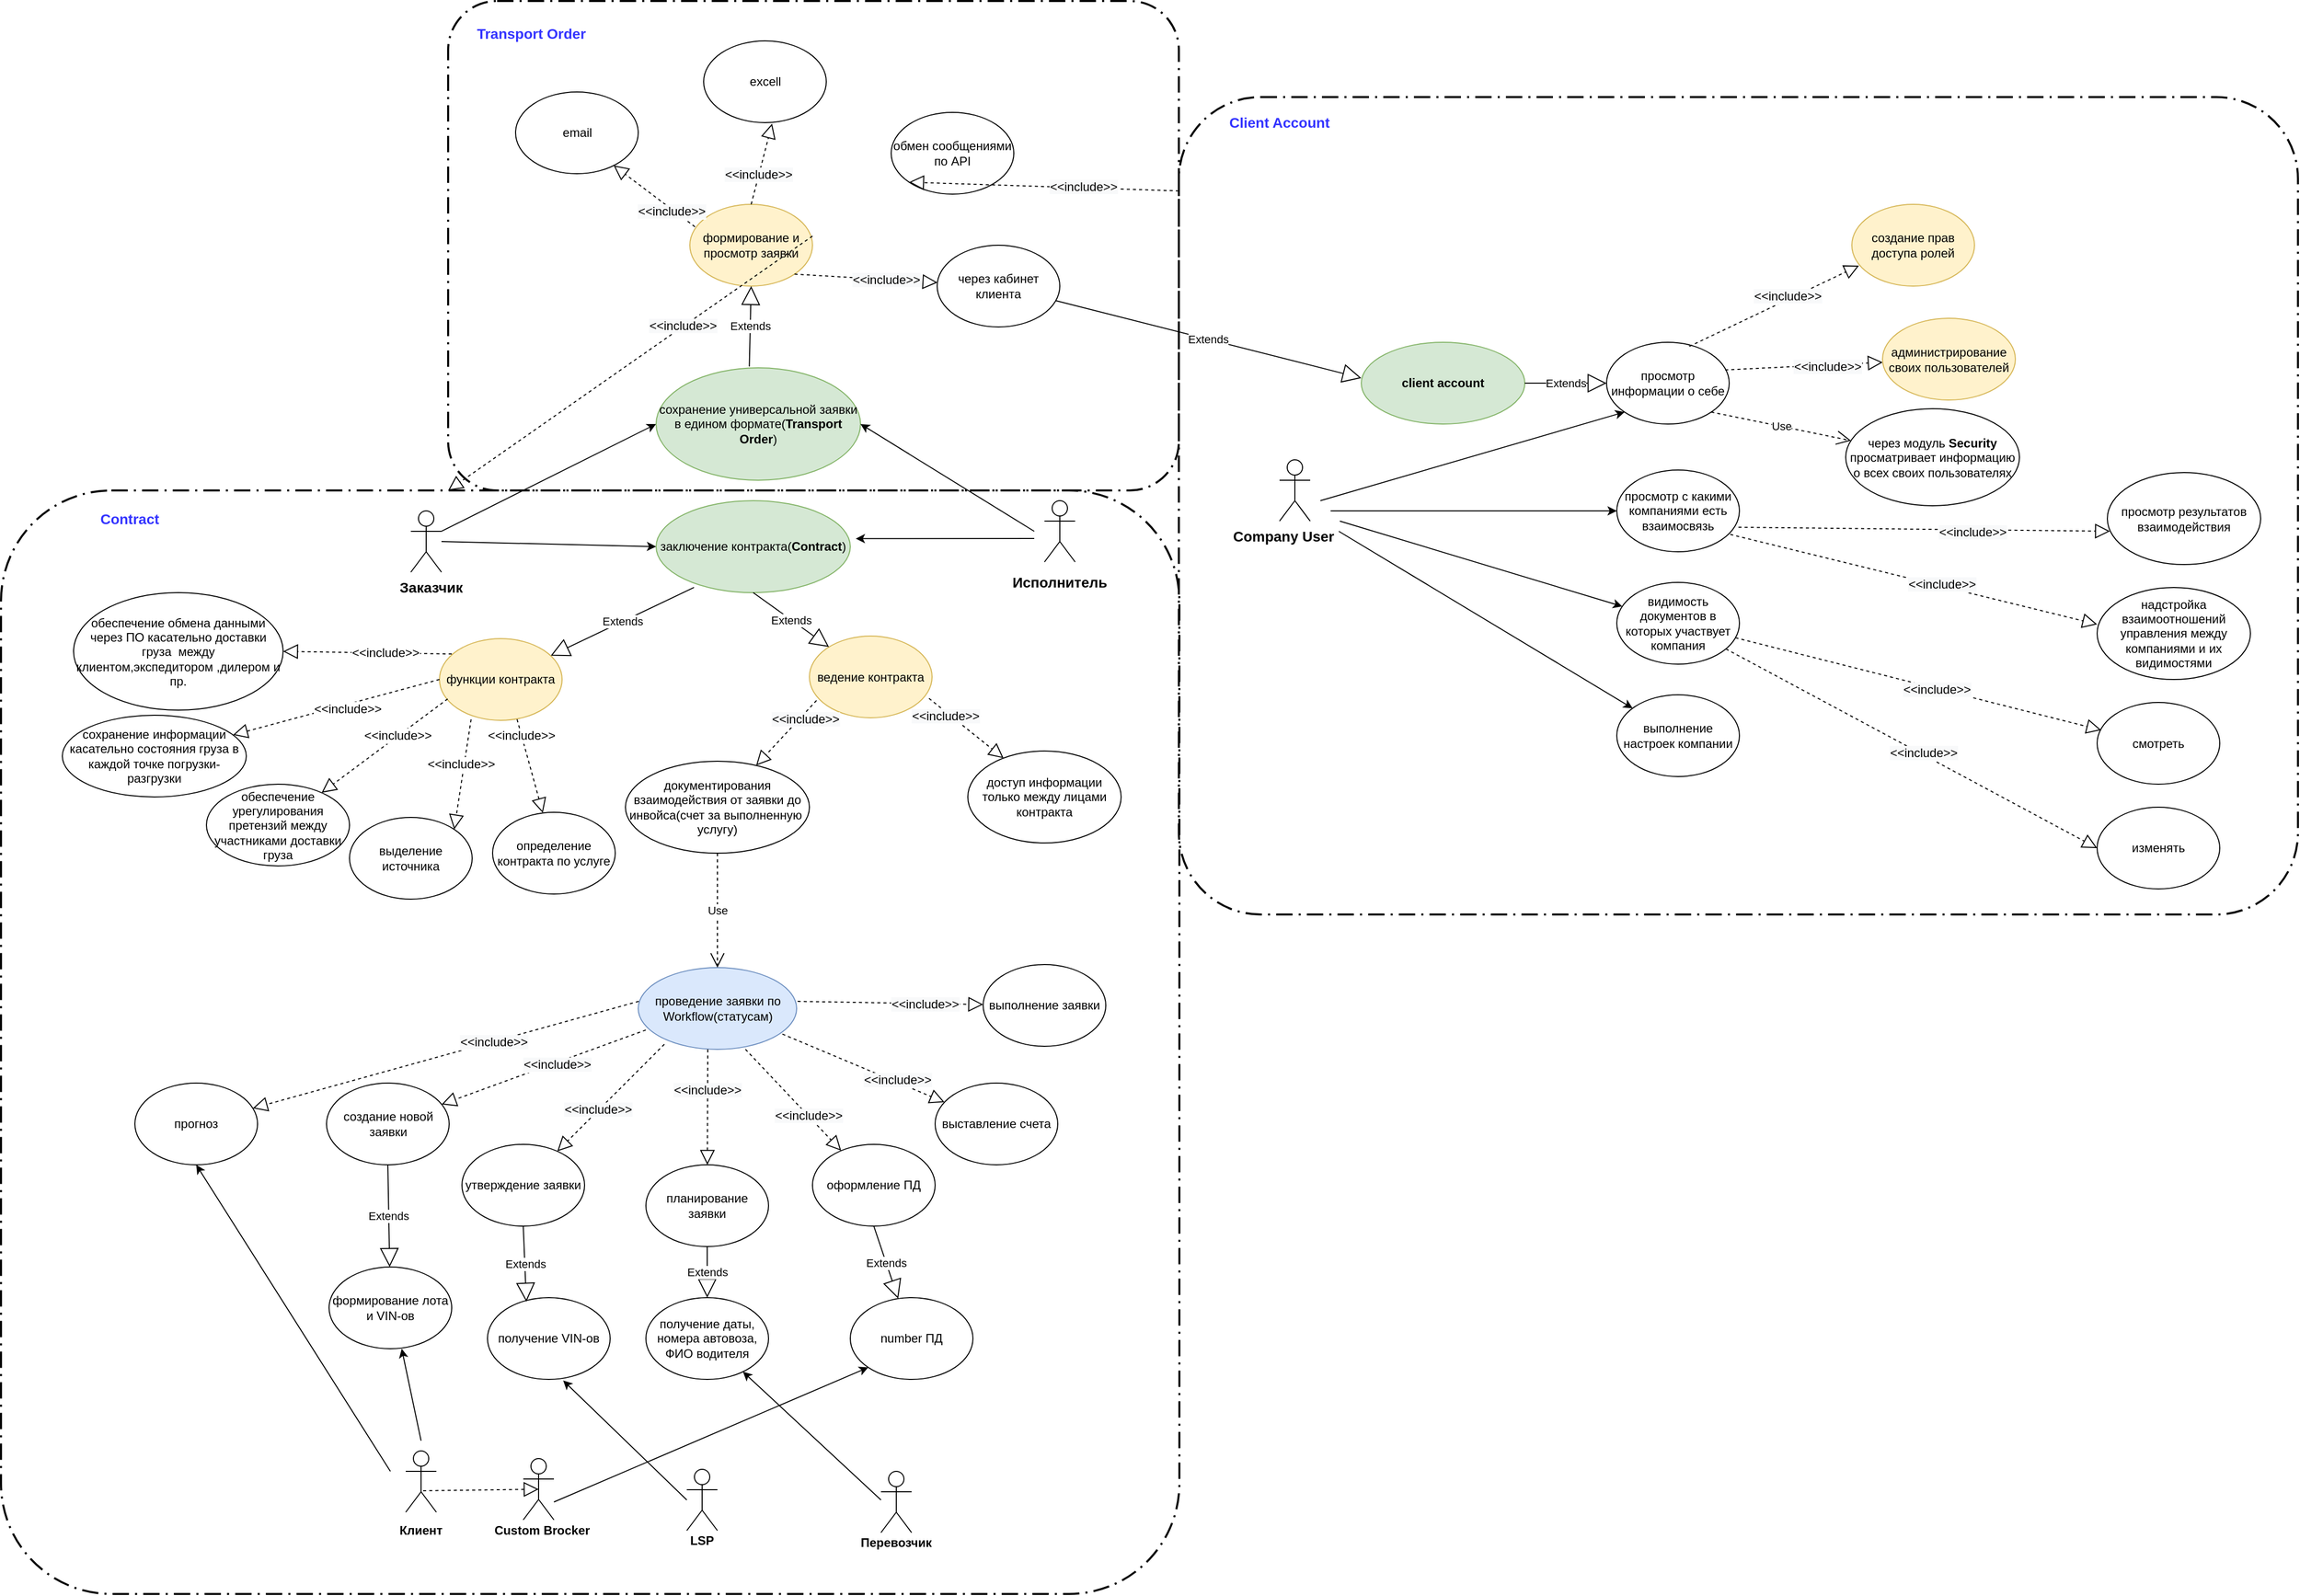 <mxfile pages="1" version="11.2.8" type="github"><diagram id="C6Fg2NXUSFVUygiS9ZsN" name="Page-1"><mxGraphModel dx="2249" dy="1963" grid="1" gridSize="10" guides="1" tooltips="1" connect="1" arrows="1" fold="1" page="1" pageScale="1" pageWidth="827" pageHeight="1169" math="0" shadow="0"><root><mxCell id="0"/><mxCell id="1" parent="0"/><mxCell id="0U8aigHpky5K89LQjDXN-1" value="Actor" style="shape=umlActor;verticalLabelPosition=bottom;labelBackgroundColor=#ffffff;verticalAlign=top;html=1;outlineConnect=0;noLabel=1;" parent="1" vertex="1"><mxGeometry x="80" y="140" width="30" height="60" as="geometry"/></mxCell><mxCell id="0U8aigHpky5K89LQjDXN-2" value="Actor" style="shape=umlActor;verticalLabelPosition=bottom;labelBackgroundColor=#ffffff;verticalAlign=top;html=1;outlineConnect=0;noLabel=1;" parent="1" vertex="1"><mxGeometry x="700" y="130" width="30" height="60" as="geometry"/></mxCell><mxCell id="0U8aigHpky5K89LQjDXN-4" value="&lt;b&gt;&lt;font style=&quot;font-size: 14px&quot;&gt;Заказчик&lt;/font&gt;&lt;/b&gt;" style="text;html=1;strokeColor=none;fillColor=none;align=center;verticalAlign=middle;whiteSpace=wrap;rounded=0;" parent="1" vertex="1"><mxGeometry x="80" y="205" width="40" height="20" as="geometry"/></mxCell><mxCell id="0U8aigHpky5K89LQjDXN-5" value="&lt;font style=&quot;font-size: 14px&quot;&gt;&lt;b&gt;Исполнитель&lt;/b&gt;&lt;/font&gt;" style="text;html=1;strokeColor=none;fillColor=none;align=center;verticalAlign=middle;whiteSpace=wrap;rounded=0;" parent="1" vertex="1"><mxGeometry x="695" y="200" width="40" height="20" as="geometry"/></mxCell><mxCell id="0U8aigHpky5K89LQjDXN-6" value="заключение контракта(&lt;b&gt;Contract&lt;/b&gt;)" style="ellipse;whiteSpace=wrap;html=1;fillColor=#d5e8d4;strokeColor=#82b366;" parent="1" vertex="1"><mxGeometry x="320" y="130" width="190" height="90" as="geometry"/></mxCell><mxCell id="0U8aigHpky5K89LQjDXN-7" value="" style="endArrow=classic;html=1;entryX=0;entryY=0.5;entryDx=0;entryDy=0;" parent="1" target="0U8aigHpky5K89LQjDXN-6" edge="1"><mxGeometry width="50" height="50" relative="1" as="geometry"><mxPoint x="110" y="170" as="sourcePoint"/><mxPoint x="290" y="150" as="targetPoint"/></mxGeometry></mxCell><mxCell id="0U8aigHpky5K89LQjDXN-8" value="" style="endArrow=classic;html=1;entryX=1.028;entryY=0.413;entryDx=0;entryDy=0;entryPerimeter=0;" parent="1" target="0U8aigHpky5K89LQjDXN-6" edge="1"><mxGeometry width="50" height="50" relative="1" as="geometry"><mxPoint x="690" y="167" as="sourcePoint"/><mxPoint x="580" y="140" as="targetPoint"/></mxGeometry></mxCell><mxCell id="0U8aigHpky5K89LQjDXN-9" value="ведение контракта" style="ellipse;whiteSpace=wrap;html=1;fillColor=#fff2cc;strokeColor=#d6b656;" parent="1" vertex="1"><mxGeometry x="470" y="262.5" width="120" height="80" as="geometry"/></mxCell><mxCell id="0U8aigHpky5K89LQjDXN-11" value="документирования взаимодействия от заявки до инвойса(счет за выполненную&amp;nbsp; услугу)" style="ellipse;whiteSpace=wrap;html=1;" parent="1" vertex="1"><mxGeometry x="290" y="385" width="180" height="90" as="geometry"/></mxCell><mxCell id="0U8aigHpky5K89LQjDXN-14" value="доступ информации только между лицами контракта" style="ellipse;whiteSpace=wrap;html=1;" parent="1" vertex="1"><mxGeometry x="625" y="375" width="150" height="90" as="geometry"/></mxCell><mxCell id="0U8aigHpky5K89LQjDXN-16" value="" style="endArrow=classic;html=1;exitX=1;exitY=0.333;exitDx=0;exitDy=0;exitPerimeter=0;entryX=0;entryY=0.5;entryDx=0;entryDy=0;" parent="1" source="0U8aigHpky5K89LQjDXN-1" target="0U8aigHpky5K89LQjDXN-17" edge="1"><mxGeometry width="50" height="50" relative="1" as="geometry"><mxPoint x="230" y="100" as="sourcePoint"/><mxPoint x="280" y="50" as="targetPoint"/></mxGeometry></mxCell><mxCell id="0U8aigHpky5K89LQjDXN-17" value="сохранение универсальной заявки в едином формате(&lt;b&gt;Transport Order&lt;/b&gt;)" style="ellipse;whiteSpace=wrap;html=1;fillColor=#d5e8d4;strokeColor=#82b366;" parent="1" vertex="1"><mxGeometry x="320" width="200" height="110" as="geometry"/></mxCell><mxCell id="0U8aigHpky5K89LQjDXN-19" value="" style="endArrow=classic;html=1;entryX=1;entryY=0.5;entryDx=0;entryDy=0;" parent="1" target="0U8aigHpky5K89LQjDXN-17" edge="1"><mxGeometry width="50" height="50" relative="1" as="geometry"><mxPoint x="690" y="160" as="sourcePoint"/><mxPoint x="510" y="80" as="targetPoint"/></mxGeometry></mxCell><mxCell id="0U8aigHpky5K89LQjDXN-21" value="формирование и просмотр заявки" style="ellipse;whiteSpace=wrap;html=1;fillColor=#fff2cc;strokeColor=#d6b656;" parent="1" vertex="1"><mxGeometry x="353" y="-160" width="120" height="80" as="geometry"/></mxCell><mxCell id="0U8aigHpky5K89LQjDXN-25" value="email" style="ellipse;whiteSpace=wrap;html=1;" parent="1" vertex="1"><mxGeometry x="182.5" y="-270" width="120" height="80" as="geometry"/></mxCell><mxCell id="0U8aigHpky5K89LQjDXN-26" value="excell" style="ellipse;whiteSpace=wrap;html=1;" parent="1" vertex="1"><mxGeometry x="366.5" y="-320" width="120" height="80" as="geometry"/></mxCell><mxCell id="0U8aigHpky5K89LQjDXN-27" value="обмен сообщениями по API" style="ellipse;whiteSpace=wrap;html=1;" parent="1" vertex="1"><mxGeometry x="550" y="-250" width="120" height="80" as="geometry"/></mxCell><mxCell id="0U8aigHpky5K89LQjDXN-48" value="&lt;span style=&quot;white-space: normal&quot;&gt;проведение заявки по Workflow(статусам)&lt;/span&gt;" style="ellipse;whiteSpace=wrap;html=1;fillColor=#dae8fc;strokeColor=#6c8ebf;" parent="1" vertex="1"><mxGeometry x="302.5" y="587" width="155" height="80" as="geometry"/></mxCell><mxCell id="0U8aigHpky5K89LQjDXN-61" value="Use" style="endArrow=open;endSize=12;dashed=1;html=1;exitX=0.5;exitY=1;exitDx=0;exitDy=0;entryX=0.5;entryY=0;entryDx=0;entryDy=0;" parent="1" source="0U8aigHpky5K89LQjDXN-11" target="0U8aigHpky5K89LQjDXN-48" edge="1"><mxGeometry width="160" relative="1" as="geometry"><mxPoint x="390" y="690" as="sourcePoint"/><mxPoint x="210" y="510" as="targetPoint"/></mxGeometry></mxCell><mxCell id="0U8aigHpky5K89LQjDXN-69" value="" style="endArrow=block;dashed=1;endFill=0;endSize=12;html=1;exitX=0.975;exitY=0.763;exitDx=0;exitDy=0;exitPerimeter=0;entryX=0.233;entryY=0.078;entryDx=0;entryDy=0;entryPerimeter=0;" parent="1" source="0U8aigHpky5K89LQjDXN-9" target="0U8aigHpky5K89LQjDXN-14" edge="1"><mxGeometry width="160" relative="1" as="geometry"><mxPoint x="450" y="370" as="sourcePoint"/><mxPoint x="550" y="380" as="targetPoint"/></mxGeometry></mxCell><mxCell id="z-uy9F7fZHCqg_2--dIz-50" value="&lt;span style=&quot;color: rgb(0 , 0 , 0) ; white-space: normal ; background-color: rgb(248 , 249 , 250)&quot;&gt;&amp;lt;&amp;lt;include&amp;gt;&amp;gt;&lt;/span&gt;" style="text;html=1;resizable=0;points=[];align=center;verticalAlign=middle;labelBackgroundColor=#ffffff;fontColor=#3333FF;" parent="0U8aigHpky5K89LQjDXN-69" vertex="1" connectable="0"><mxGeometry x="-0.51" y="-4" relative="1" as="geometry"><mxPoint as="offset"/></mxGeometry></mxCell><mxCell id="0U8aigHpky5K89LQjDXN-71" value="" style="endArrow=block;dashed=1;endFill=0;endSize=12;html=1;exitX=0.058;exitY=0.788;exitDx=0;exitDy=0;exitPerimeter=0;" parent="1" source="0U8aigHpky5K89LQjDXN-9" target="0U8aigHpky5K89LQjDXN-11" edge="1"><mxGeometry width="160" relative="1" as="geometry"><mxPoint x="230" y="340" as="sourcePoint"/><mxPoint x="390" y="340" as="targetPoint"/></mxGeometry></mxCell><mxCell id="z-uy9F7fZHCqg_2--dIz-56" value="&lt;span style=&quot;color: rgb(0 , 0 , 0) ; white-space: normal ; background-color: rgb(248 , 249 , 250)&quot;&gt;&amp;lt;&amp;lt;include&amp;gt;&amp;gt;&lt;/span&gt;" style="text;html=1;resizable=0;points=[];align=center;verticalAlign=middle;labelBackgroundColor=#ffffff;fontColor=#3333FF;" parent="0U8aigHpky5K89LQjDXN-71" vertex="1" connectable="0"><mxGeometry x="-0.524" relative="1" as="geometry"><mxPoint x="2.5" y="3" as="offset"/></mxGeometry></mxCell><mxCell id="0U8aigHpky5K89LQjDXN-75" value="Extends" style="endArrow=block;endSize=16;endFill=0;html=1;exitX=0.456;exitY=-0.012;exitDx=0;exitDy=0;exitPerimeter=0;entryX=0.5;entryY=1;entryDx=0;entryDy=0;" parent="1" source="0U8aigHpky5K89LQjDXN-17" target="0U8aigHpky5K89LQjDXN-21" edge="1"><mxGeometry width="160" relative="1" as="geometry"><mxPoint x="430" y="-20" as="sourcePoint"/><mxPoint x="590" y="-20" as="targetPoint"/></mxGeometry></mxCell><mxCell id="0U8aigHpky5K89LQjDXN-76" value="Extends" style="endArrow=block;endSize=16;endFill=0;html=1;exitX=0.5;exitY=1;exitDx=0;exitDy=0;" parent="1" source="0U8aigHpky5K89LQjDXN-6" target="0U8aigHpky5K89LQjDXN-9" edge="1"><mxGeometry width="160" relative="1" as="geometry"><mxPoint x="480" y="250" as="sourcePoint"/><mxPoint x="640" y="250" as="targetPoint"/></mxGeometry></mxCell><mxCell id="0U8aigHpky5K89LQjDXN-77" value="" style="endArrow=block;dashed=1;endFill=0;endSize=12;html=1;exitX=1;exitY=0.388;exitDx=0;exitDy=0;exitPerimeter=0;entryX=0;entryY=1;entryDx=0;entryDy=0;" parent="1" source="EOPdCmbUBt__XyWSiRzv-1" target="0U8aigHpky5K89LQjDXN-27" edge="1"><mxGeometry width="160" relative="1" as="geometry"><mxPoint x="550" y="-80" as="sourcePoint"/><mxPoint x="710" y="-80" as="targetPoint"/></mxGeometry></mxCell><mxCell id="z-uy9F7fZHCqg_2--dIz-48" value="&lt;span style=&quot;color: rgb(0 , 0 , 0) ; white-space: normal ; background-color: rgb(248 , 249 , 250)&quot;&gt;&amp;lt;&amp;lt;include&amp;gt;&amp;gt;&lt;/span&gt;" style="text;html=1;resizable=0;points=[];align=center;verticalAlign=middle;labelBackgroundColor=#ffffff;fontColor=#3333FF;" parent="0U8aigHpky5K89LQjDXN-77" vertex="1" connectable="0"><mxGeometry x="-0.292" y="-1" relative="1" as="geometry"><mxPoint as="offset"/></mxGeometry></mxCell><mxCell id="0U8aigHpky5K89LQjDXN-78" value="" style="endArrow=block;dashed=1;endFill=0;endSize=12;html=1;exitX=0.5;exitY=0;exitDx=0;exitDy=0;entryX=0.558;entryY=1.013;entryDx=0;entryDy=0;entryPerimeter=0;" parent="1" source="0U8aigHpky5K89LQjDXN-21" target="0U8aigHpky5K89LQjDXN-26" edge="1"><mxGeometry width="160" relative="1" as="geometry"><mxPoint x="460" y="-190" as="sourcePoint"/><mxPoint x="620" y="-190" as="targetPoint"/></mxGeometry></mxCell><mxCell id="z-uy9F7fZHCqg_2--dIz-46" value="&lt;span style=&quot;color: rgb(0 , 0 , 0) ; white-space: normal ; background-color: rgb(248 , 249 , 250)&quot;&gt;&amp;lt;&amp;lt;include&amp;gt;&amp;gt;&lt;/span&gt;" style="text;html=1;resizable=0;points=[];align=center;verticalAlign=middle;labelBackgroundColor=#ffffff;fontColor=#3333FF;" parent="0U8aigHpky5K89LQjDXN-78" vertex="1" connectable="0"><mxGeometry x="-0.281" y="1" relative="1" as="geometry"><mxPoint as="offset"/></mxGeometry></mxCell><mxCell id="0U8aigHpky5K89LQjDXN-84" value="планирование заявки" style="ellipse;whiteSpace=wrap;html=1;" parent="1" vertex="1"><mxGeometry x="310" y="780" width="120" height="80" as="geometry"/></mxCell><mxCell id="0U8aigHpky5K89LQjDXN-86" value="утверждение заявки" style="ellipse;whiteSpace=wrap;html=1;" parent="1" vertex="1"><mxGeometry x="130" y="760" width="120" height="80" as="geometry"/></mxCell><mxCell id="0U8aigHpky5K89LQjDXN-87" value="оформление ПД" style="ellipse;whiteSpace=wrap;html=1;" parent="1" vertex="1"><mxGeometry x="473" y="760" width="120" height="80" as="geometry"/></mxCell><mxCell id="0U8aigHpky5K89LQjDXN-90" value="создание новой заявки" style="ellipse;whiteSpace=wrap;html=1;" parent="1" vertex="1"><mxGeometry x="-2.5" y="700" width="120" height="80" as="geometry"/></mxCell><mxCell id="0U8aigHpky5K89LQjDXN-92" value="выполнение заявки" style="ellipse;whiteSpace=wrap;html=1;" parent="1" vertex="1"><mxGeometry x="640" y="584" width="120" height="80" as="geometry"/></mxCell><mxCell id="0U8aigHpky5K89LQjDXN-94" value="Actor" style="shape=umlActor;verticalLabelPosition=bottom;labelBackgroundColor=#ffffff;verticalAlign=top;html=1;noLabel=1;" parent="1" vertex="1"><mxGeometry x="75" y="1060" width="30" height="60" as="geometry"/></mxCell><mxCell id="0U8aigHpky5K89LQjDXN-95" value="Actor" style="shape=umlActor;verticalLabelPosition=bottom;labelBackgroundColor=#ffffff;verticalAlign=top;html=1;noLabel=1;" parent="1" vertex="1"><mxGeometry x="350" y="1078" width="30" height="60" as="geometry"/></mxCell><mxCell id="0U8aigHpky5K89LQjDXN-96" value="Actor" style="shape=umlActor;verticalLabelPosition=bottom;labelBackgroundColor=#ffffff;verticalAlign=top;html=1;noLabel=1;" parent="1" vertex="1"><mxGeometry x="540" y="1080" width="30" height="60" as="geometry"/></mxCell><mxCell id="0U8aigHpky5K89LQjDXN-97" value="&lt;b&gt;Клиент&lt;/b&gt;" style="text;html=1;strokeColor=none;fillColor=none;align=center;verticalAlign=middle;whiteSpace=wrap;rounded=0;" parent="1" vertex="1"><mxGeometry x="40" y="1128" width="100" height="20" as="geometry"/></mxCell><mxCell id="0U8aigHpky5K89LQjDXN-98" value="&lt;b&gt;LSP&lt;/b&gt;" style="text;html=1;strokeColor=none;fillColor=none;align=center;verticalAlign=middle;whiteSpace=wrap;rounded=0;" parent="1" vertex="1"><mxGeometry x="340" y="1138" width="50" height="20" as="geometry"/></mxCell><mxCell id="0U8aigHpky5K89LQjDXN-99" value="&lt;b&gt;Перевозчик&lt;/b&gt;" style="text;html=1;strokeColor=none;fillColor=none;align=center;verticalAlign=middle;whiteSpace=wrap;rounded=0;" parent="1" vertex="1"><mxGeometry x="520" y="1140" width="70" height="20" as="geometry"/></mxCell><mxCell id="0U8aigHpky5K89LQjDXN-101" value="формирование лота и VIN-ов" style="ellipse;whiteSpace=wrap;html=1;" parent="1" vertex="1"><mxGeometry y="880" width="120" height="80" as="geometry"/></mxCell><mxCell id="0U8aigHpky5K89LQjDXN-102" value="Extends" style="endArrow=block;endSize=16;endFill=0;html=1;exitX=0.5;exitY=1;exitDx=0;exitDy=0;" parent="1" source="0U8aigHpky5K89LQjDXN-90" target="0U8aigHpky5K89LQjDXN-101" edge="1"><mxGeometry width="160" relative="1" as="geometry"><mxPoint x="-10" y="967" as="sourcePoint"/><mxPoint x="150" y="967" as="targetPoint"/></mxGeometry></mxCell><mxCell id="0U8aigHpky5K89LQjDXN-106" value="" style="endArrow=classic;html=1;entryX=0.592;entryY=1;entryDx=0;entryDy=0;entryPerimeter=0;" parent="1" target="0U8aigHpky5K89LQjDXN-101" edge="1"><mxGeometry width="50" height="50" relative="1" as="geometry"><mxPoint x="90" y="1050" as="sourcePoint"/><mxPoint x="20" y="1177" as="targetPoint"/></mxGeometry></mxCell><mxCell id="0U8aigHpky5K89LQjDXN-111" value="получение VIN-ов" style="ellipse;whiteSpace=wrap;html=1;" parent="1" vertex="1"><mxGeometry x="155" y="910" width="120" height="80" as="geometry"/></mxCell><mxCell id="0U8aigHpky5K89LQjDXN-112" value="" style="endArrow=classic;html=1;entryX=0.617;entryY=1.013;entryDx=0;entryDy=0;entryPerimeter=0;" parent="1" target="0U8aigHpky5K89LQjDXN-111" edge="1"><mxGeometry width="50" height="50" relative="1" as="geometry"><mxPoint x="350" y="1108" as="sourcePoint"/><mxPoint x="220" y="1147" as="targetPoint"/></mxGeometry></mxCell><mxCell id="0U8aigHpky5K89LQjDXN-113" value="Extends" style="endArrow=block;endSize=16;endFill=0;html=1;exitX=0.5;exitY=1;exitDx=0;exitDy=0;entryX=0.317;entryY=0.05;entryDx=0;entryDy=0;entryPerimeter=0;" parent="1" source="0U8aigHpky5K89LQjDXN-86" target="0U8aigHpky5K89LQjDXN-111" edge="1"><mxGeometry width="160" relative="1" as="geometry"><mxPoint x="440" y="1027" as="sourcePoint"/><mxPoint x="436.258" y="1146.009" as="targetPoint"/></mxGeometry></mxCell><mxCell id="0U8aigHpky5K89LQjDXN-114" value="получение даты, номера автовоза, ФИО водителя" style="ellipse;whiteSpace=wrap;html=1;" parent="1" vertex="1"><mxGeometry x="310" y="910" width="120" height="80" as="geometry"/></mxCell><mxCell id="0U8aigHpky5K89LQjDXN-115" value="Extends" style="endArrow=block;endSize=16;endFill=0;html=1;exitX=0.5;exitY=1;exitDx=0;exitDy=0;" parent="1" source="0U8aigHpky5K89LQjDXN-84" target="0U8aigHpky5K89LQjDXN-114" edge="1"><mxGeometry width="160" relative="1" as="geometry"><mxPoint x="320" y="977" as="sourcePoint"/><mxPoint x="480" y="977" as="targetPoint"/></mxGeometry></mxCell><mxCell id="0U8aigHpky5K89LQjDXN-116" value="" style="endArrow=classic;html=1;" parent="1" target="0U8aigHpky5K89LQjDXN-114" edge="1"><mxGeometry width="50" height="50" relative="1" as="geometry"><mxPoint x="540" y="1108" as="sourcePoint"/><mxPoint x="460" y="1177" as="targetPoint"/></mxGeometry></mxCell><mxCell id="0U8aigHpky5K89LQjDXN-117" value="Actor" style="shape=umlActor;verticalLabelPosition=bottom;labelBackgroundColor=#ffffff;verticalAlign=top;html=1;noLabel=1;" parent="1" vertex="1"><mxGeometry x="190" y="1067.5" width="30" height="60" as="geometry"/></mxCell><mxCell id="0U8aigHpky5K89LQjDXN-136" value="&lt;b&gt;Custom Brocker&lt;/b&gt;" style="text;html=1;strokeColor=none;fillColor=none;align=center;verticalAlign=middle;whiteSpace=wrap;rounded=0;" parent="1" vertex="1"><mxGeometry x="155" y="1128" width="107" height="20" as="geometry"/></mxCell><mxCell id="0U8aigHpky5K89LQjDXN-137" value="number ПД" style="ellipse;whiteSpace=wrap;html=1;" parent="1" vertex="1"><mxGeometry x="510" y="910" width="120" height="80" as="geometry"/></mxCell><mxCell id="0U8aigHpky5K89LQjDXN-138" value="Extends" style="endArrow=block;endSize=16;endFill=0;html=1;exitX=0.5;exitY=1;exitDx=0;exitDy=0;" parent="1" source="0U8aigHpky5K89LQjDXN-87" target="0U8aigHpky5K89LQjDXN-137" edge="1"><mxGeometry width="160" relative="1" as="geometry"><mxPoint x="315" y="907" as="sourcePoint"/><mxPoint x="371.026" y="1019.053" as="targetPoint"/></mxGeometry></mxCell><mxCell id="0U8aigHpky5K89LQjDXN-139" value="" style="endArrow=classic;html=1;entryX=0;entryY=1;entryDx=0;entryDy=0;" parent="1" target="0U8aigHpky5K89LQjDXN-137" edge="1"><mxGeometry width="50" height="50" relative="1" as="geometry"><mxPoint x="220" y="1110" as="sourcePoint"/><mxPoint x="490" y="1077" as="targetPoint"/></mxGeometry></mxCell><mxCell id="0U8aigHpky5K89LQjDXN-140" value="" style="endArrow=block;dashed=1;endFill=0;endSize=12;html=1;exitX=0.048;exitY=0.763;exitDx=0;exitDy=0;exitPerimeter=0;" parent="1" source="0U8aigHpky5K89LQjDXN-48" target="0U8aigHpky5K89LQjDXN-90" edge="1"><mxGeometry width="160" relative="1" as="geometry"><mxPoint x="206" y="675.26" as="sourcePoint"/><mxPoint x="340" y="747" as="targetPoint"/></mxGeometry></mxCell><mxCell id="z-uy9F7fZHCqg_2--dIz-62" value="&lt;span style=&quot;color: rgb(0 , 0 , 0) ; white-space: normal ; background-color: rgb(248 , 249 , 250)&quot;&gt;&amp;lt;&amp;lt;include&amp;gt;&amp;gt;&lt;/span&gt;" style="text;html=1;resizable=0;points=[];align=center;verticalAlign=middle;labelBackgroundColor=#ffffff;fontColor=#3333FF;" parent="0U8aigHpky5K89LQjDXN-140" vertex="1" connectable="0"><mxGeometry x="-0.122" y="2" relative="1" as="geometry"><mxPoint as="offset"/></mxGeometry></mxCell><mxCell id="0U8aigHpky5K89LQjDXN-141" value="" style="endArrow=block;dashed=1;endFill=0;endSize=12;html=1;exitX=0.165;exitY=0.938;exitDx=0;exitDy=0;exitPerimeter=0;" parent="1" source="0U8aigHpky5K89LQjDXN-48" target="0U8aigHpky5K89LQjDXN-86" edge="1"><mxGeometry width="160" relative="1" as="geometry"><mxPoint x="281.858" y="697" as="sourcePoint"/><mxPoint x="360" y="767" as="targetPoint"/></mxGeometry></mxCell><mxCell id="z-uy9F7fZHCqg_2--dIz-61" value="&lt;span style=&quot;color: rgb(0 , 0 , 0) ; white-space: normal ; background-color: rgb(248 , 249 , 250)&quot;&gt;&amp;lt;&amp;lt;include&amp;gt;&amp;gt;&lt;/span&gt;" style="text;html=1;resizable=0;points=[];align=center;verticalAlign=middle;labelBackgroundColor=#ffffff;fontColor=#3333FF;" parent="0U8aigHpky5K89LQjDXN-141" vertex="1" connectable="0"><mxGeometry x="0.227" y="-1" relative="1" as="geometry"><mxPoint as="offset"/></mxGeometry></mxCell><mxCell id="0U8aigHpky5K89LQjDXN-142" value="" style="endArrow=block;dashed=1;endFill=0;endSize=12;html=1;exitX=0.439;exitY=1;exitDx=0;exitDy=0;exitPerimeter=0;" parent="1" source="0U8aigHpky5K89LQjDXN-48" target="0U8aigHpky5K89LQjDXN-84" edge="1"><mxGeometry width="160" relative="1" as="geometry"><mxPoint x="350" y="777" as="sourcePoint"/><mxPoint x="510" y="777" as="targetPoint"/></mxGeometry></mxCell><mxCell id="z-uy9F7fZHCqg_2--dIz-60" value="&lt;span style=&quot;color: rgb(0 , 0 , 0) ; white-space: normal ; background-color: rgb(248 , 249 , 250)&quot;&gt;&amp;lt;&amp;lt;include&amp;gt;&amp;gt;&lt;/span&gt;" style="text;html=1;resizable=0;points=[];align=center;verticalAlign=middle;labelBackgroundColor=#ffffff;fontColor=#3333FF;" parent="0U8aigHpky5K89LQjDXN-142" vertex="1" connectable="0"><mxGeometry x="-0.296" y="-2" relative="1" as="geometry"><mxPoint x="1" as="offset"/></mxGeometry></mxCell><mxCell id="0U8aigHpky5K89LQjDXN-143" value="" style="endArrow=block;dashed=1;endFill=0;endSize=12;html=1;exitX=0.677;exitY=1;exitDx=0;exitDy=0;exitPerimeter=0;" parent="1" source="0U8aigHpky5K89LQjDXN-48" target="0U8aigHpky5K89LQjDXN-87" edge="1"><mxGeometry width="160" relative="1" as="geometry"><mxPoint x="390" y="777" as="sourcePoint"/><mxPoint x="550" y="777" as="targetPoint"/></mxGeometry></mxCell><mxCell id="z-uy9F7fZHCqg_2--dIz-59" value="&lt;span style=&quot;color: rgb(0 , 0 , 0) ; white-space: normal ; background-color: rgb(248 , 249 , 250)&quot;&gt;&amp;lt;&amp;lt;include&amp;gt;&amp;gt;&lt;/span&gt;" style="text;html=1;resizable=0;points=[];align=center;verticalAlign=middle;labelBackgroundColor=#ffffff;fontColor=#3333FF;" parent="0U8aigHpky5K89LQjDXN-143" vertex="1" connectable="0"><mxGeometry x="0.307" relative="1" as="geometry"><mxPoint as="offset"/></mxGeometry></mxCell><mxCell id="0U8aigHpky5K89LQjDXN-144" value="" style="endArrow=block;dashed=1;endFill=0;endSize=12;html=1;exitX=1.006;exitY=0.413;exitDx=0;exitDy=0;exitPerimeter=0;" parent="1" source="0U8aigHpky5K89LQjDXN-48" target="0U8aigHpky5K89LQjDXN-92" edge="1"><mxGeometry width="160" relative="1" as="geometry"><mxPoint x="480" y="777" as="sourcePoint"/><mxPoint x="640" y="777" as="targetPoint"/></mxGeometry></mxCell><mxCell id="z-uy9F7fZHCqg_2--dIz-57" value="&lt;span style=&quot;color: rgb(0 , 0 , 0) ; white-space: normal ; background-color: rgb(248 , 249 , 250)&quot;&gt;&amp;lt;&amp;lt;include&amp;gt;&amp;gt;&lt;/span&gt;" style="text;html=1;resizable=0;points=[];align=center;verticalAlign=middle;labelBackgroundColor=#ffffff;fontColor=#3333FF;" parent="0U8aigHpky5K89LQjDXN-144" vertex="1" connectable="0"><mxGeometry x="0.364" y="-1" relative="1" as="geometry"><mxPoint as="offset"/></mxGeometry></mxCell><mxCell id="0U8aigHpky5K89LQjDXN-151" value="" style="endArrow=block;dashed=1;endFill=0;endSize=12;html=1;exitX=0.042;exitY=0.275;exitDx=0;exitDy=0;entryX=0.8;entryY=0.9;entryDx=0;entryDy=0;entryPerimeter=0;exitPerimeter=0;" parent="1" source="0U8aigHpky5K89LQjDXN-21" target="0U8aigHpky5K89LQjDXN-25" edge="1"><mxGeometry width="160" relative="1" as="geometry"><mxPoint x="220" y="-90" as="sourcePoint"/><mxPoint x="238.96" y="-158.96" as="targetPoint"/></mxGeometry></mxCell><mxCell id="z-uy9F7fZHCqg_2--dIz-47" value="&lt;span style=&quot;color: rgb(0 , 0 , 0) ; white-space: normal ; background-color: rgb(248 , 249 , 250)&quot;&gt;&amp;lt;&amp;lt;include&amp;gt;&amp;gt;&lt;/span&gt;" style="text;html=1;resizable=0;points=[];align=center;verticalAlign=middle;labelBackgroundColor=#ffffff;fontColor=#3333FF;" parent="0U8aigHpky5K89LQjDXN-151" vertex="1" connectable="0"><mxGeometry x="-0.431" y="1" relative="1" as="geometry"><mxPoint y="1" as="offset"/></mxGeometry></mxCell><mxCell id="EOPdCmbUBt__XyWSiRzv-2" value="через кабинет клиента" style="ellipse;whiteSpace=wrap;html=1;" parent="1" vertex="1"><mxGeometry x="595" y="-120" width="120" height="80" as="geometry"/></mxCell><mxCell id="EOPdCmbUBt__XyWSiRzv-4" value="" style="endArrow=block;dashed=1;endFill=0;endSize=12;html=1;exitX=1;exitY=1;exitDx=0;exitDy=0;" parent="1" source="0U8aigHpky5K89LQjDXN-21" target="EOPdCmbUBt__XyWSiRzv-2" edge="1"><mxGeometry width="160" relative="1" as="geometry"><mxPoint x="525" y="-95.862" as="sourcePoint"/><mxPoint x="242.96" y="-170" as="targetPoint"/></mxGeometry></mxCell><mxCell id="z-uy9F7fZHCqg_2--dIz-49" value="&lt;span style=&quot;color: rgb(0 , 0 , 0) ; white-space: normal ; background-color: rgb(248 , 249 , 250)&quot;&gt;&amp;lt;&amp;lt;include&amp;gt;&amp;gt;&lt;/span&gt;" style="text;html=1;resizable=0;points=[];align=center;verticalAlign=middle;labelBackgroundColor=#ffffff;fontColor=#3333FF;" parent="EOPdCmbUBt__XyWSiRzv-4" vertex="1" connectable="0"><mxGeometry x="0.275" relative="1" as="geometry"><mxPoint as="offset"/></mxGeometry></mxCell><mxCell id="EOPdCmbUBt__XyWSiRzv-12" style="edgeStyle=orthogonalEdgeStyle;rounded=0;orthogonalLoop=1;jettySize=auto;html=1;exitX=0.5;exitY=1;exitDx=0;exitDy=0;" parent="1" edge="1"><mxGeometry relative="1" as="geometry"><mxPoint x="295" y="-103" as="sourcePoint"/><mxPoint x="295" y="-103" as="targetPoint"/></mxGeometry></mxCell><mxCell id="EOPdCmbUBt__XyWSiRzv-16" style="edgeStyle=orthogonalEdgeStyle;rounded=0;orthogonalLoop=1;jettySize=auto;html=1;exitX=0.5;exitY=1;exitDx=0;exitDy=0;" parent="1" edge="1"><mxGeometry relative="1" as="geometry"><mxPoint x="495" y="-90" as="sourcePoint"/><mxPoint x="495" y="-90" as="targetPoint"/></mxGeometry></mxCell><mxCell id="EOPdCmbUBt__XyWSiRzv-22" value="Extends" style="endArrow=block;endSize=16;endFill=0;html=1;" parent="1" source="EOPdCmbUBt__XyWSiRzv-2" edge="1"><mxGeometry width="160" relative="1" as="geometry"><mxPoint x="860" y="-30" as="sourcePoint"/><mxPoint x="1010" y="10" as="targetPoint"/></mxGeometry></mxCell><mxCell id="EOPdCmbUBt__XyWSiRzv-23" value="&lt;b&gt;&lt;font style=&quot;font-size: 14px&quot; color=&quot;#3333ff&quot;&gt;Transport Order&lt;/font&gt;&lt;/b&gt;" style="text;html=1;strokeColor=none;fillColor=none;align=center;verticalAlign=middle;whiteSpace=wrap;rounded=0;" parent="1" vertex="1"><mxGeometry x="128" y="-337" width="140" height="20" as="geometry"/></mxCell><mxCell id="EOPdCmbUBt__XyWSiRzv-27" style="edgeStyle=orthogonalEdgeStyle;rounded=0;orthogonalLoop=1;jettySize=auto;html=1;exitX=0.5;exitY=1;exitDx=0;exitDy=0;" parent="1" edge="1"><mxGeometry relative="1" as="geometry"><mxPoint x="100" y="226" as="sourcePoint"/><mxPoint x="100" y="226" as="targetPoint"/></mxGeometry></mxCell><mxCell id="EOPdCmbUBt__XyWSiRzv-30" value="&lt;b&gt;&lt;font style=&quot;font-size: 12px&quot;&gt;client account&lt;/font&gt;&lt;/b&gt;" style="ellipse;whiteSpace=wrap;html=1;fillColor=#d5e8d4;strokeColor=#82b366;" parent="1" vertex="1"><mxGeometry x="1010" y="-25" width="160" height="80" as="geometry"/></mxCell><mxCell id="EOPdCmbUBt__XyWSiRzv-31" value="Actor" style="shape=umlActor;verticalLabelPosition=bottom;labelBackgroundColor=#ffffff;verticalAlign=top;html=1;outlineConnect=0;noLabel=1;" parent="1" vertex="1"><mxGeometry x="930" y="90" width="30" height="60" as="geometry"/></mxCell><mxCell id="EOPdCmbUBt__XyWSiRzv-32" value="&lt;b&gt;&lt;font style=&quot;font-size: 14px&quot;&gt;Company User&lt;/font&gt;&lt;/b&gt;" style="text;html=1;strokeColor=none;fillColor=none;align=center;verticalAlign=middle;whiteSpace=wrap;rounded=0;" parent="1" vertex="1"><mxGeometry x="880" y="155" width="108" height="20" as="geometry"/></mxCell><mxCell id="EOPdCmbUBt__XyWSiRzv-34" value="" style="endArrow=classic;html=1;entryX=0;entryY=1;entryDx=0;entryDy=0;" parent="1" target="EOPdCmbUBt__XyWSiRzv-35" edge="1"><mxGeometry width="50" height="50" relative="1" as="geometry"><mxPoint x="970" y="130" as="sourcePoint"/><mxPoint x="1180" y="100" as="targetPoint"/></mxGeometry></mxCell><mxCell id="EOPdCmbUBt__XyWSiRzv-35" value="просмотр информации о себе" style="ellipse;whiteSpace=wrap;html=1;" parent="1" vertex="1"><mxGeometry x="1250" y="-25" width="120" height="80" as="geometry"/></mxCell><mxCell id="EOPdCmbUBt__XyWSiRzv-36" value="Extends" style="endArrow=block;endSize=16;endFill=0;html=1;exitX=1;exitY=0.5;exitDx=0;exitDy=0;" parent="1" source="EOPdCmbUBt__XyWSiRzv-30" target="EOPdCmbUBt__XyWSiRzv-35" edge="1"><mxGeometry width="160" relative="1" as="geometry"><mxPoint x="1050" y="-130" as="sourcePoint"/><mxPoint x="1363.635" y="-53.71" as="targetPoint"/></mxGeometry></mxCell><mxCell id="EOPdCmbUBt__XyWSiRzv-37" value="" style="endArrow=classic;html=1;" parent="1" target="EOPdCmbUBt__XyWSiRzv-38" edge="1"><mxGeometry width="50" height="50" relative="1" as="geometry"><mxPoint x="980" y="140" as="sourcePoint"/><mxPoint x="1190" y="150" as="targetPoint"/></mxGeometry></mxCell><mxCell id="EOPdCmbUBt__XyWSiRzv-38" value="просмотр с какими компаниями есть взаимосвязь" style="ellipse;whiteSpace=wrap;html=1;" parent="1" vertex="1"><mxGeometry x="1260" y="100" width="120" height="80" as="geometry"/></mxCell><mxCell id="EOPdCmbUBt__XyWSiRzv-39" value="видимость документов в которых участвует компания" style="ellipse;whiteSpace=wrap;html=1;" parent="1" vertex="1"><mxGeometry x="1260" y="210" width="120" height="80" as="geometry"/></mxCell><mxCell id="EOPdCmbUBt__XyWSiRzv-40" value="" style="endArrow=classic;html=1;" parent="1" target="EOPdCmbUBt__XyWSiRzv-39" edge="1"><mxGeometry width="50" height="50" relative="1" as="geometry"><mxPoint x="989" y="150" as="sourcePoint"/><mxPoint x="1150" y="220" as="targetPoint"/></mxGeometry></mxCell><mxCell id="EOPdCmbUBt__XyWSiRzv-41" value="выполнение настроек компании" style="ellipse;whiteSpace=wrap;html=1;" parent="1" vertex="1"><mxGeometry x="1260" y="320" width="120" height="80" as="geometry"/></mxCell><mxCell id="EOPdCmbUBt__XyWSiRzv-42" value="" style="endArrow=classic;html=1;exitX=1;exitY=0.25;exitDx=0;exitDy=0;" parent="1" source="EOPdCmbUBt__XyWSiRzv-32" target="EOPdCmbUBt__XyWSiRzv-41" edge="1"><mxGeometry width="50" height="50" relative="1" as="geometry"><mxPoint x="1110" y="330" as="sourcePoint"/><mxPoint x="1160" y="280" as="targetPoint"/></mxGeometry></mxCell><mxCell id="EOPdCmbUBt__XyWSiRzv-43" value="" style="endArrow=block;dashed=1;endFill=0;endSize=12;html=1;exitX=0.675;exitY=0.05;exitDx=0;exitDy=0;entryX=0.058;entryY=0.75;entryDx=0;entryDy=0;entryPerimeter=0;exitPerimeter=0;" parent="1" source="EOPdCmbUBt__XyWSiRzv-35" target="EOPdCmbUBt__XyWSiRzv-46" edge="1"><mxGeometry width="160" relative="1" as="geometry"><mxPoint x="1390" y="-90" as="sourcePoint"/><mxPoint x="1440" y="-90" as="targetPoint"/></mxGeometry></mxCell><mxCell id="z-uy9F7fZHCqg_2--dIz-40" value="&lt;span style=&quot;color: rgb(0 , 0 , 0) ; white-space: normal ; background-color: rgb(248 , 249 , 250)&quot;&gt;&amp;lt;&amp;lt;include&amp;gt;&amp;gt;&lt;/span&gt;" style="text;html=1;resizable=0;points=[];align=center;verticalAlign=middle;labelBackgroundColor=#ffffff;fontColor=#3333FF;" parent="EOPdCmbUBt__XyWSiRzv-43" vertex="1" connectable="0"><mxGeometry x="0.172" y="3" relative="1" as="geometry"><mxPoint as="offset"/></mxGeometry></mxCell><mxCell id="EOPdCmbUBt__XyWSiRzv-44" value="" style="endArrow=block;dashed=1;endFill=0;endSize=12;html=1;exitX=0.967;exitY=0.338;exitDx=0;exitDy=0;exitPerimeter=0;" parent="1" source="EOPdCmbUBt__XyWSiRzv-35" target="EOPdCmbUBt__XyWSiRzv-49" edge="1"><mxGeometry width="160" relative="1" as="geometry"><mxPoint x="1460" y="-20" as="sourcePoint"/><mxPoint x="1500" y="-10" as="targetPoint"/></mxGeometry></mxCell><mxCell id="z-uy9F7fZHCqg_2--dIz-41" value="&lt;span style=&quot;color: rgb(0 , 0 , 0) ; white-space: normal ; background-color: rgb(248 , 249 , 250)&quot;&gt;&amp;lt;&amp;lt;include&amp;gt;&amp;gt;&lt;/span&gt;" style="text;html=1;resizable=0;points=[];align=center;verticalAlign=middle;labelBackgroundColor=#ffffff;fontColor=#3333FF;" parent="EOPdCmbUBt__XyWSiRzv-44" vertex="1" connectable="0"><mxGeometry x="0.287" y="-1" relative="1" as="geometry"><mxPoint as="offset"/></mxGeometry></mxCell><mxCell id="EOPdCmbUBt__XyWSiRzv-46" value="создание прав доступа ролей" style="ellipse;whiteSpace=wrap;html=1;fillColor=#fff2cc;strokeColor=#d6b656;" parent="1" vertex="1"><mxGeometry x="1490" y="-160" width="120" height="80" as="geometry"/></mxCell><mxCell id="EOPdCmbUBt__XyWSiRzv-49" value="администрирование своих пользователей" style="ellipse;whiteSpace=wrap;html=1;fillColor=#fff2cc;strokeColor=#d6b656;" parent="1" vertex="1"><mxGeometry x="1520" y="-48.5" width="130" height="80" as="geometry"/></mxCell><mxCell id="EOPdCmbUBt__XyWSiRzv-50" value="через модуль &lt;b&gt;Security &lt;/b&gt;просматривает информацию о всех своих пользователях" style="ellipse;whiteSpace=wrap;html=1;" parent="1" vertex="1"><mxGeometry x="1484" y="40" width="170" height="95" as="geometry"/></mxCell><mxCell id="EOPdCmbUBt__XyWSiRzv-58" value="Use" style="endArrow=open;endSize=12;dashed=1;html=1;exitX=1;exitY=1;exitDx=0;exitDy=0;" parent="1" source="EOPdCmbUBt__XyWSiRzv-35" target="EOPdCmbUBt__XyWSiRzv-50" edge="1"><mxGeometry width="160" relative="1" as="geometry"><mxPoint x="1400" y="70" as="sourcePoint"/><mxPoint x="1560" y="70" as="targetPoint"/></mxGeometry></mxCell><mxCell id="EOPdCmbUBt__XyWSiRzv-60" value="" style="endArrow=block;dashed=1;endFill=0;endSize=12;html=1;exitX=0.992;exitY=0.7;exitDx=0;exitDy=0;exitPerimeter=0;entryX=0.017;entryY=0.638;entryDx=0;entryDy=0;entryPerimeter=0;" parent="1" source="EOPdCmbUBt__XyWSiRzv-38" target="EOPdCmbUBt__XyWSiRzv-62" edge="1"><mxGeometry width="160" relative="1" as="geometry"><mxPoint x="1480" y="220" as="sourcePoint"/><mxPoint x="1700" y="180" as="targetPoint"/></mxGeometry></mxCell><mxCell id="z-uy9F7fZHCqg_2--dIz-42" value="&lt;span style=&quot;color: rgb(0 , 0 , 0) ; white-space: normal ; background-color: rgb(248 , 249 , 250)&quot;&gt;&amp;lt;&amp;lt;include&amp;gt;&amp;gt;&lt;/span&gt;" style="text;html=1;resizable=0;points=[];align=center;verticalAlign=middle;labelBackgroundColor=#ffffff;fontColor=#3333FF;" parent="EOPdCmbUBt__XyWSiRzv-60" vertex="1" connectable="0"><mxGeometry x="0.256" y="-2" relative="1" as="geometry"><mxPoint as="offset"/></mxGeometry></mxCell><mxCell id="EOPdCmbUBt__XyWSiRzv-61" value="" style="endArrow=block;dashed=1;endFill=0;endSize=12;html=1;exitX=0.925;exitY=0.788;exitDx=0;exitDy=0;exitPerimeter=0;entryX=0;entryY=0.4;entryDx=0;entryDy=0;entryPerimeter=0;" parent="1" source="EOPdCmbUBt__XyWSiRzv-38" target="EOPdCmbUBt__XyWSiRzv-63" edge="1"><mxGeometry width="160" relative="1" as="geometry"><mxPoint x="1570" y="270" as="sourcePoint"/><mxPoint x="1690" y="240" as="targetPoint"/></mxGeometry></mxCell><mxCell id="z-uy9F7fZHCqg_2--dIz-43" value="&lt;span style=&quot;color: rgb(0 , 0 , 0) ; white-space: normal ; background-color: rgb(248 , 249 , 250)&quot;&gt;&amp;lt;&amp;lt;include&amp;gt;&amp;gt;&lt;/span&gt;" style="text;html=1;resizable=0;points=[];align=center;verticalAlign=middle;labelBackgroundColor=#ffffff;fontColor=#3333FF;" parent="EOPdCmbUBt__XyWSiRzv-61" vertex="1" connectable="0"><mxGeometry x="0.144" y="2" relative="1" as="geometry"><mxPoint x="1" as="offset"/></mxGeometry></mxCell><mxCell id="EOPdCmbUBt__XyWSiRzv-62" value="просмотр результатов взаимодействия" style="ellipse;whiteSpace=wrap;html=1;" parent="1" vertex="1"><mxGeometry x="1740" y="102.5" width="150" height="90" as="geometry"/></mxCell><mxCell id="EOPdCmbUBt__XyWSiRzv-63" value="надстройка взаимоотношений управления между компаниями и их видимостями" style="ellipse;whiteSpace=wrap;html=1;" parent="1" vertex="1"><mxGeometry x="1730" y="215" width="150" height="90" as="geometry"/></mxCell><mxCell id="EOPdCmbUBt__XyWSiRzv-71" value="" style="endArrow=block;dashed=1;endFill=0;endSize=12;html=1;entryX=0.033;entryY=0.338;entryDx=0;entryDy=0;entryPerimeter=0;" parent="1" source="EOPdCmbUBt__XyWSiRzv-39" target="EOPdCmbUBt__XyWSiRzv-73" edge="1"><mxGeometry width="160" relative="1" as="geometry"><mxPoint x="1480" y="310" as="sourcePoint"/><mxPoint x="1750" y="360" as="targetPoint"/></mxGeometry></mxCell><mxCell id="z-uy9F7fZHCqg_2--dIz-44" value="&lt;span style=&quot;color: rgb(0 , 0 , 0) ; white-space: normal ; background-color: rgb(248 , 249 , 250)&quot;&gt;&amp;lt;&amp;lt;include&amp;gt;&amp;gt;&lt;/span&gt;" style="text;html=1;resizable=0;points=[];align=center;verticalAlign=middle;labelBackgroundColor=#ffffff;fontColor=#3333FF;" parent="EOPdCmbUBt__XyWSiRzv-71" vertex="1" connectable="0"><mxGeometry x="0.102" y="-1" relative="1" as="geometry"><mxPoint as="offset"/></mxGeometry></mxCell><mxCell id="EOPdCmbUBt__XyWSiRzv-72" value="" style="endArrow=block;dashed=1;endFill=0;endSize=12;html=1;entryX=0;entryY=0.5;entryDx=0;entryDy=0;" parent="1" source="EOPdCmbUBt__XyWSiRzv-39" target="EOPdCmbUBt__XyWSiRzv-74" edge="1"><mxGeometry width="160" relative="1" as="geometry"><mxPoint x="1380" y="280" as="sourcePoint"/><mxPoint x="1690" y="440" as="targetPoint"/></mxGeometry></mxCell><mxCell id="z-uy9F7fZHCqg_2--dIz-45" value="&lt;span style=&quot;color: rgb(0 , 0 , 0) ; white-space: normal ; background-color: rgb(248 , 249 , 250)&quot;&gt;&amp;lt;&amp;lt;include&amp;gt;&amp;gt;&lt;/span&gt;" style="text;html=1;resizable=0;points=[];align=center;verticalAlign=middle;labelBackgroundColor=#ffffff;fontColor=#3333FF;" parent="EOPdCmbUBt__XyWSiRzv-72" vertex="1" connectable="0"><mxGeometry x="0.058" y="2" relative="1" as="geometry"><mxPoint as="offset"/></mxGeometry></mxCell><mxCell id="EOPdCmbUBt__XyWSiRzv-73" value="смотреть" style="ellipse;whiteSpace=wrap;html=1;" parent="1" vertex="1"><mxGeometry x="1730" y="327.5" width="120" height="80" as="geometry"/></mxCell><mxCell id="EOPdCmbUBt__XyWSiRzv-74" value="изменять" style="ellipse;whiteSpace=wrap;html=1;" parent="1" vertex="1"><mxGeometry x="1730" y="430" width="120" height="80" as="geometry"/></mxCell><mxCell id="EOPdCmbUBt__XyWSiRzv-78" value="" style="rounded=1;arcSize=10;dashed=1;strokeColor=#000000;fillColor=none;gradientColor=none;dashPattern=8 3 1 3;strokeWidth=2;" parent="1" vertex="1"><mxGeometry x="831.5" y="-265" width="1095" height="800" as="geometry"/></mxCell><mxCell id="EOPdCmbUBt__XyWSiRzv-79" value="&lt;b&gt;&lt;font style=&quot;font-size: 14px&quot; color=&quot;#3333ff&quot;&gt;Client Account&lt;/font&gt;&lt;/b&gt;" style="text;html=1;strokeColor=none;fillColor=none;align=center;verticalAlign=middle;whiteSpace=wrap;rounded=0;" parent="1" vertex="1"><mxGeometry x="860" y="-250" width="140" height="20" as="geometry"/></mxCell><mxCell id="gSJq7Nj-WdKcOniv4EEG-39" value="" style="endArrow=block;dashed=1;endFill=0;endSize=12;html=1;exitX=0.567;exitY=0.65;exitDx=0;exitDy=0;exitPerimeter=0;entryX=0.5;entryY=0.5;entryDx=0;entryDy=0;entryPerimeter=0;" parent="1" source="0U8aigHpky5K89LQjDXN-94" target="0U8aigHpky5K89LQjDXN-117" edge="1"><mxGeometry width="160" relative="1" as="geometry"><mxPoint x="110" y="1277" as="sourcePoint"/><mxPoint x="270" y="1277" as="targetPoint"/></mxGeometry></mxCell><mxCell id="eHptM3mgxeP8XR6ZbVSa-2" value="" style="rounded=1;arcSize=10;dashed=1;strokeColor=#000000;fillColor=none;gradientColor=none;dashPattern=8 3 1 3;strokeWidth=2;" parent="1" vertex="1"><mxGeometry x="-321" y="120" width="1153" height="1080" as="geometry"/></mxCell><mxCell id="ATGRAzJtM1Wf90Kb507O-1" value="выставление счета" style="ellipse;whiteSpace=wrap;html=1;" parent="1" vertex="1"><mxGeometry x="593" y="700" width="120" height="80" as="geometry"/></mxCell><mxCell id="ATGRAzJtM1Wf90Kb507O-11" value="прогноз" style="ellipse;whiteSpace=wrap;html=1;" parent="1" vertex="1"><mxGeometry x="-190" y="700" width="120" height="80" as="geometry"/></mxCell><mxCell id="wqFE763giC3ko0ZIGTmW-1" value="&lt;b&gt;&lt;font style=&quot;font-size: 14px&quot;&gt;Contract&lt;/font&gt;&lt;/b&gt;" style="text;html=1;strokeColor=none;fillColor=none;align=center;verticalAlign=middle;whiteSpace=wrap;rounded=0;fontColor=#3333FF;" parent="1" vertex="1"><mxGeometry x="-240" y="137.5" width="90" height="20" as="geometry"/></mxCell><mxCell id="z-uy9F7fZHCqg_2--dIz-2" value="" style="endArrow=block;dashed=1;endFill=0;endSize=12;html=1;" parent="1" target="ATGRAzJtM1Wf90Kb507O-11" edge="1"><mxGeometry width="160" relative="1" as="geometry"><mxPoint x="303" y="620" as="sourcePoint"/><mxPoint x="187.702" y="605.04" as="targetPoint"/></mxGeometry></mxCell><mxCell id="z-uy9F7fZHCqg_2--dIz-63" value="&lt;span style=&quot;color: rgb(0 , 0 , 0) ; white-space: normal ; background-color: rgb(248 , 249 , 250)&quot;&gt;&amp;lt;&amp;lt;include&amp;gt;&amp;gt;&lt;/span&gt;" style="text;html=1;resizable=0;points=[];align=center;verticalAlign=middle;labelBackgroundColor=#ffffff;fontColor=#3333FF;" parent="z-uy9F7fZHCqg_2--dIz-2" vertex="1" connectable="0"><mxGeometry x="-0.246" relative="1" as="geometry"><mxPoint as="offset"/></mxGeometry></mxCell><mxCell id="z-uy9F7fZHCqg_2--dIz-5" value="" style="endArrow=block;dashed=1;endFill=0;endSize=12;html=1;exitX=0.91;exitY=0.813;exitDx=0;exitDy=0;exitPerimeter=0;" parent="1" source="0U8aigHpky5K89LQjDXN-48" target="ATGRAzJtM1Wf90Kb507O-1" edge="1"><mxGeometry width="160" relative="1" as="geometry"><mxPoint x="316.062" y="633.599" as="sourcePoint"/><mxPoint x="114.472" y="651.706" as="targetPoint"/></mxGeometry></mxCell><mxCell id="z-uy9F7fZHCqg_2--dIz-58" value="&lt;span style=&quot;color: rgb(0 , 0 , 0) ; white-space: normal ; background-color: rgb(248 , 249 , 250)&quot;&gt;&amp;lt;&amp;lt;include&amp;gt;&amp;gt;&lt;/span&gt;" style="text;html=1;resizable=0;points=[];align=center;verticalAlign=middle;labelBackgroundColor=#ffffff;fontColor=#3333FF;" parent="z-uy9F7fZHCqg_2--dIz-5" vertex="1" connectable="0"><mxGeometry x="0.399" y="2" relative="1" as="geometry"><mxPoint as="offset"/></mxGeometry></mxCell><mxCell id="z-uy9F7fZHCqg_2--dIz-7" value="Extends" style="endArrow=block;endSize=16;endFill=0;html=1;exitX=0.195;exitY=0.944;exitDx=0;exitDy=0;exitPerimeter=0;" parent="1" source="0U8aigHpky5K89LQjDXN-6" target="z-uy9F7fZHCqg_2--dIz-8" edge="1"><mxGeometry width="160" relative="1" as="geometry"><mxPoint x="425" y="230" as="sourcePoint"/><mxPoint x="260" y="280" as="targetPoint"/></mxGeometry></mxCell><mxCell id="z-uy9F7fZHCqg_2--dIz-8" value="функции контракта" style="ellipse;whiteSpace=wrap;html=1;fillColor=#fff2cc;strokeColor=#d6b656;" parent="1" vertex="1"><mxGeometry x="108" y="265" width="120" height="80" as="geometry"/></mxCell><mxCell id="z-uy9F7fZHCqg_2--dIz-13" value="&lt;span style=&quot;white-space: normal&quot;&gt;обеспечение обмена данными через ПО касательно доставки груза&amp;nbsp; между клиентом,экспедитором ,дилером и пр.&lt;/span&gt;" style="ellipse;whiteSpace=wrap;html=1;" parent="1" vertex="1"><mxGeometry x="-250" y="220" width="205" height="115" as="geometry"/></mxCell><mxCell id="z-uy9F7fZHCqg_2--dIz-14" value="&lt;span style=&quot;white-space: normal&quot;&gt;обеспечение урегулирования претензий между участниками доставки груза&lt;/span&gt;" style="ellipse;whiteSpace=wrap;html=1;" parent="1" vertex="1"><mxGeometry x="-120" y="407.5" width="140" height="80" as="geometry"/></mxCell><mxCell id="z-uy9F7fZHCqg_2--dIz-17" value="выделение источника" style="ellipse;whiteSpace=wrap;html=1;" parent="1" vertex="1"><mxGeometry x="20" y="440" width="120" height="80" as="geometry"/></mxCell><mxCell id="z-uy9F7fZHCqg_2--dIz-18" value="определение контракта по услуге" style="ellipse;whiteSpace=wrap;html=1;" parent="1" vertex="1"><mxGeometry x="160" y="435" width="120" height="80" as="geometry"/></mxCell><mxCell id="z-uy9F7fZHCqg_2--dIz-20" value="&lt;span style=&quot;color: rgb(0 , 0 , 0) ; white-space: normal&quot;&gt;сохранение информации касательно состояния груза в каждой точке погрузки-разгрузки&lt;/span&gt;" style="ellipse;whiteSpace=wrap;html=1;fontColor=#3333FF;" parent="1" vertex="1"><mxGeometry x="-261" y="340" width="180" height="80" as="geometry"/></mxCell><mxCell id="z-uy9F7fZHCqg_2--dIz-29" value="" style="endArrow=block;dashed=1;endFill=0;endSize=12;html=1;exitX=0.1;exitY=0.188;exitDx=0;exitDy=0;exitPerimeter=0;entryX=1;entryY=0.5;entryDx=0;entryDy=0;" parent="1" source="z-uy9F7fZHCqg_2--dIz-8" target="z-uy9F7fZHCqg_2--dIz-13" edge="1"><mxGeometry width="160" relative="1" as="geometry"><mxPoint x="30" y="250" as="sourcePoint"/><mxPoint x="77.324" y="351.789" as="targetPoint"/></mxGeometry></mxCell><mxCell id="z-uy9F7fZHCqg_2--dIz-32" value="&lt;span style=&quot;color: rgb(0 , 0 , 0)&quot;&gt;&amp;lt;&amp;lt;include&amp;gt;&amp;gt;&lt;/span&gt;" style="text;html=1;resizable=0;points=[];align=center;verticalAlign=middle;labelBackgroundColor=#ffffff;fontColor=#3333FF;" parent="z-uy9F7fZHCqg_2--dIz-29" vertex="1" connectable="0"><mxGeometry x="-0.214" relative="1" as="geometry"><mxPoint as="offset"/></mxGeometry></mxCell><mxCell id="z-uy9F7fZHCqg_2--dIz-31" value="" style="endArrow=block;dashed=1;endFill=0;endSize=12;html=1;exitX=0;exitY=0.5;exitDx=0;exitDy=0;" parent="1" source="z-uy9F7fZHCqg_2--dIz-8" target="z-uy9F7fZHCqg_2--dIz-20" edge="1"><mxGeometry width="160" relative="1" as="geometry"><mxPoint x="10" y="320" as="sourcePoint"/><mxPoint x="57.324" y="421.789" as="targetPoint"/></mxGeometry></mxCell><mxCell id="z-uy9F7fZHCqg_2--dIz-33" value="&lt;span style=&quot;color: rgb(0 , 0 , 0)&quot;&gt;&amp;lt;&amp;lt;include&amp;gt;&amp;gt;&lt;/span&gt;" style="text;html=1;resizable=0;points=[];align=center;verticalAlign=middle;labelBackgroundColor=#ffffff;fontColor=#3333FF;" parent="z-uy9F7fZHCqg_2--dIz-31" vertex="1" connectable="0"><mxGeometry x="-0.097" y="4" relative="1" as="geometry"><mxPoint as="offset"/></mxGeometry></mxCell><mxCell id="z-uy9F7fZHCqg_2--dIz-34" value="" style="endArrow=block;dashed=1;endFill=0;endSize=12;html=1;exitX=0.067;exitY=0.738;exitDx=0;exitDy=0;exitPerimeter=0;" parent="1" source="z-uy9F7fZHCqg_2--dIz-8" target="z-uy9F7fZHCqg_2--dIz-14" edge="1"><mxGeometry width="160" relative="1" as="geometry"><mxPoint x="110" y="320" as="sourcePoint"/><mxPoint x="47.324" y="451.789" as="targetPoint"/></mxGeometry></mxCell><mxCell id="z-uy9F7fZHCqg_2--dIz-35" value="&lt;span style=&quot;color: rgb(0 , 0 , 0)&quot;&gt;&amp;lt;&amp;lt;include&amp;gt;&amp;gt;&lt;/span&gt;" style="text;html=1;resizable=0;points=[];align=center;verticalAlign=middle;labelBackgroundColor=#ffffff;fontColor=#3333FF;" parent="z-uy9F7fZHCqg_2--dIz-34" vertex="1" connectable="0"><mxGeometry x="-0.192" relative="1" as="geometry"><mxPoint y="-1" as="offset"/></mxGeometry></mxCell><mxCell id="z-uy9F7fZHCqg_2--dIz-36" value="" style="endArrow=block;dashed=1;endFill=0;endSize=12;html=1;entryX=1;entryY=0;entryDx=0;entryDy=0;exitX=0.258;exitY=0.988;exitDx=0;exitDy=0;exitPerimeter=0;" parent="1" source="z-uy9F7fZHCqg_2--dIz-8" target="z-uy9F7fZHCqg_2--dIz-17" edge="1"><mxGeometry width="160" relative="1" as="geometry"><mxPoint x="160" y="370" as="sourcePoint"/><mxPoint x="207.324" y="471.789" as="targetPoint"/></mxGeometry></mxCell><mxCell id="z-uy9F7fZHCqg_2--dIz-37" value="&lt;span style=&quot;color: rgb(0 , 0 , 0)&quot;&gt;&amp;lt;&amp;lt;include&amp;gt;&amp;gt;&lt;/span&gt;" style="text;html=1;resizable=0;points=[];align=center;verticalAlign=middle;labelBackgroundColor=#ffffff;fontColor=#3333FF;" parent="z-uy9F7fZHCqg_2--dIz-36" vertex="1" connectable="0"><mxGeometry x="-0.179" y="-4" relative="1" as="geometry"><mxPoint as="offset"/></mxGeometry></mxCell><mxCell id="z-uy9F7fZHCqg_2--dIz-38" value="" style="endArrow=block;dashed=1;endFill=0;endSize=12;html=1;exitX=0.633;exitY=0.988;exitDx=0;exitDy=0;exitPerimeter=0;" parent="1" source="z-uy9F7fZHCqg_2--dIz-8" target="z-uy9F7fZHCqg_2--dIz-18" edge="1"><mxGeometry width="160" relative="1" as="geometry"><mxPoint x="150" y="390" as="sourcePoint"/><mxPoint x="197.324" y="491.789" as="targetPoint"/></mxGeometry></mxCell><mxCell id="z-uy9F7fZHCqg_2--dIz-39" value="&lt;span style=&quot;color: rgb(0 , 0 , 0)&quot;&gt;&amp;lt;&amp;lt;include&amp;gt;&amp;gt;&lt;/span&gt;" style="text;html=1;resizable=0;points=[];align=center;verticalAlign=middle;labelBackgroundColor=#ffffff;fontColor=#3333FF;" parent="z-uy9F7fZHCqg_2--dIz-38" vertex="1" connectable="0"><mxGeometry x="-0.658" relative="1" as="geometry"><mxPoint as="offset"/></mxGeometry></mxCell><mxCell id="k_jfbVx2J2PBMoeit8LY-1" value="" style="endArrow=classic;html=1;entryX=0.5;entryY=1;entryDx=0;entryDy=0;" edge="1" parent="1" target="ATGRAzJtM1Wf90Kb507O-11"><mxGeometry width="50" height="50" relative="1" as="geometry"><mxPoint x="60" y="1080" as="sourcePoint"/><mxPoint x="-290" y="850" as="targetPoint"/></mxGeometry></mxCell><mxCell id="EOPdCmbUBt__XyWSiRzv-1" value="" style="rounded=1;arcSize=10;dashed=1;strokeColor=#000000;fillColor=none;gradientColor=none;dashPattern=8 3 1 3;strokeWidth=2;" parent="1" vertex="1"><mxGeometry x="116.5" y="-359" width="715" height="479" as="geometry"/></mxCell><mxCell id="k_jfbVx2J2PBMoeit8LY-6" value="" style="endArrow=block;dashed=1;endFill=0;endSize=12;html=1;exitX=1;exitY=0.388;exitDx=0;exitDy=0;exitPerimeter=0;entryX=0;entryY=1;entryDx=0;entryDy=0;" edge="1" parent="1" source="0U8aigHpky5K89LQjDXN-21" target="EOPdCmbUBt__XyWSiRzv-1"><mxGeometry width="160" relative="1" as="geometry"><mxPoint x="473" y="-128.96" as="sourcePoint"/><mxPoint x="567.574" y="-181.716" as="targetPoint"/></mxGeometry></mxCell><mxCell id="k_jfbVx2J2PBMoeit8LY-7" value="&lt;span style=&quot;color: rgb(0 , 0 , 0) ; white-space: normal ; background-color: rgb(248 , 249 , 250)&quot;&gt;&amp;lt;&amp;lt;include&amp;gt;&amp;gt;&lt;/span&gt;" style="text;html=1;resizable=0;points=[];align=center;verticalAlign=middle;labelBackgroundColor=#ffffff;fontColor=#3333FF;" vertex="1" connectable="0" parent="k_jfbVx2J2PBMoeit8LY-6"><mxGeometry x="-0.292" y="-1" relative="1" as="geometry"><mxPoint as="offset"/></mxGeometry></mxCell></root></mxGraphModel></diagram></mxfile>
